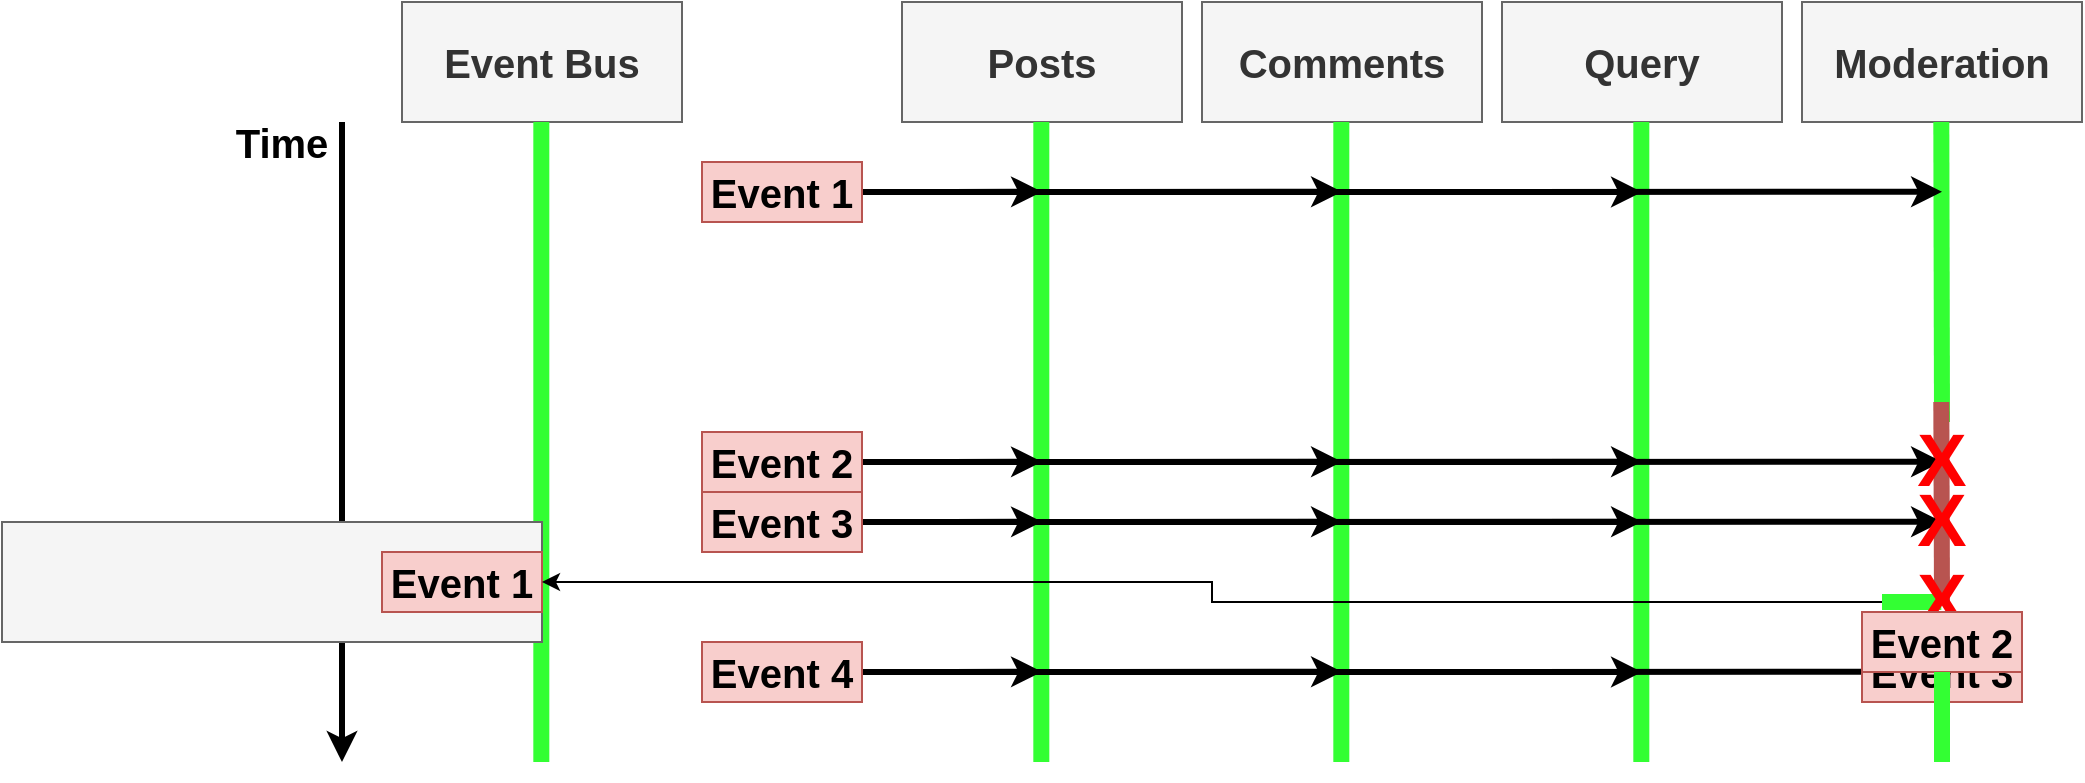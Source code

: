 <mxfile pages="6">
    <diagram id="cAnKhTmytbqr_q5P3lm0" name="01 - missing">
        <mxGraphModel dx="2032" dy="918" grid="0" gridSize="10" guides="1" tooltips="1" connect="1" arrows="1" fold="1" page="1" pageScale="1" pageWidth="1920" pageHeight="1200" math="0" shadow="0">
            <root>
                <mxCell id="0"/>
                <mxCell id="1" parent="0"/>
                <mxCell id="ktwLAu4usVEkdfWAYqj9-1" value="Event Bus" style="rounded=0;whiteSpace=wrap;html=1;fillColor=#f5f5f5;strokeColor=#666666;fontColor=#333333;fontStyle=1;fontSize=20;" parent="1" vertex="1">
                    <mxGeometry x="740" y="160" width="140" height="60" as="geometry"/>
                </mxCell>
                <mxCell id="ktwLAu4usVEkdfWAYqj9-2" value="Posts" style="rounded=0;whiteSpace=wrap;html=1;fillColor=#f5f5f5;strokeColor=#666666;fontColor=#333333;fontStyle=1;fontSize=20;" parent="1" vertex="1">
                    <mxGeometry x="990" y="160" width="140" height="60" as="geometry"/>
                </mxCell>
                <mxCell id="ktwLAu4usVEkdfWAYqj9-3" value="Comments" style="rounded=0;whiteSpace=wrap;html=1;fillColor=#f5f5f5;strokeColor=#666666;fontColor=#333333;fontStyle=1;fontSize=20;" parent="1" vertex="1">
                    <mxGeometry x="1140" y="160" width="140" height="60" as="geometry"/>
                </mxCell>
                <mxCell id="ktwLAu4usVEkdfWAYqj9-4" value="Query" style="rounded=0;whiteSpace=wrap;html=1;fillColor=#f5f5f5;strokeColor=#666666;fontColor=#333333;fontStyle=1;fontSize=20;" parent="1" vertex="1">
                    <mxGeometry x="1290" y="160" width="140" height="60" as="geometry"/>
                </mxCell>
                <mxCell id="ktwLAu4usVEkdfWAYqj9-5" value="Moderation" style="rounded=0;whiteSpace=wrap;html=1;fillColor=#f5f5f5;strokeColor=#666666;fontColor=#333333;fontStyle=1;fontSize=20;" parent="1" vertex="1">
                    <mxGeometry x="1440" y="160" width="140" height="60" as="geometry"/>
                </mxCell>
                <mxCell id="ktwLAu4usVEkdfWAYqj9-6" value="" style="endArrow=none;html=1;fontSize=20;fontColor=#000000;strokeColor=#33FF33;strokeWidth=8;" parent="1" edge="1">
                    <mxGeometry width="50" height="50" relative="1" as="geometry">
                        <mxPoint x="809.66" y="540" as="sourcePoint"/>
                        <mxPoint x="809.66" y="220" as="targetPoint"/>
                    </mxGeometry>
                </mxCell>
                <mxCell id="ktwLAu4usVEkdfWAYqj9-7" value="" style="endArrow=classic;html=1;strokeColor=#000000;strokeWidth=3;fontSize=20;fontColor=#000000;" parent="1" edge="1">
                    <mxGeometry width="50" height="50" relative="1" as="geometry">
                        <mxPoint x="710" y="220" as="sourcePoint"/>
                        <mxPoint x="710" y="540" as="targetPoint"/>
                    </mxGeometry>
                </mxCell>
                <mxCell id="ktwLAu4usVEkdfWAYqj9-8" value="Time" style="text;html=1;strokeColor=none;fillColor=none;align=center;verticalAlign=middle;whiteSpace=wrap;rounded=0;fontSize=20;fontColor=#000000;fontStyle=1" parent="1" vertex="1">
                    <mxGeometry x="660" y="220" width="40" height="20" as="geometry"/>
                </mxCell>
                <mxCell id="ktwLAu4usVEkdfWAYqj9-11" value="" style="endArrow=none;html=1;fontSize=20;fontColor=#000000;strokeColor=#33FF33;strokeWidth=8;" parent="1" edge="1">
                    <mxGeometry width="50" height="50" relative="1" as="geometry">
                        <mxPoint x="1059.66" y="540" as="sourcePoint"/>
                        <mxPoint x="1059.66" y="220" as="targetPoint"/>
                    </mxGeometry>
                </mxCell>
                <mxCell id="ktwLAu4usVEkdfWAYqj9-12" value="" style="endArrow=none;html=1;fontSize=20;fontColor=#000000;strokeColor=#33FF33;strokeWidth=8;" parent="1" edge="1">
                    <mxGeometry width="50" height="50" relative="1" as="geometry">
                        <mxPoint x="1209.66" y="540" as="sourcePoint"/>
                        <mxPoint x="1209.66" y="220" as="targetPoint"/>
                    </mxGeometry>
                </mxCell>
                <mxCell id="ktwLAu4usVEkdfWAYqj9-13" value="" style="endArrow=none;html=1;fontSize=20;fontColor=#000000;strokeColor=#33FF33;strokeWidth=8;" parent="1" edge="1">
                    <mxGeometry width="50" height="50" relative="1" as="geometry">
                        <mxPoint x="1359.66" y="540" as="sourcePoint"/>
                        <mxPoint x="1359.66" y="220" as="targetPoint"/>
                    </mxGeometry>
                </mxCell>
                <mxCell id="ktwLAu4usVEkdfWAYqj9-14" value="" style="endArrow=none;html=1;fontSize=20;fontColor=#000000;strokeColor=#33FF33;strokeWidth=8;" parent="1" edge="1">
                    <mxGeometry width="50" height="50" relative="1" as="geometry">
                        <mxPoint x="1510" y="370" as="sourcePoint"/>
                        <mxPoint x="1509.66" y="220" as="targetPoint"/>
                    </mxGeometry>
                </mxCell>
                <mxCell id="ktwLAu4usVEkdfWAYqj9-15" value="" style="endArrow=none;html=1;fontSize=20;fontColor=#000000;strokeColor=#b85450;strokeWidth=8;fillColor=#f8cecc;" parent="1" edge="1">
                    <mxGeometry width="50" height="50" relative="1" as="geometry">
                        <mxPoint x="1510" y="460" as="sourcePoint"/>
                        <mxPoint x="1509.66" y="360" as="targetPoint"/>
                    </mxGeometry>
                </mxCell>
                <mxCell id="ktwLAu4usVEkdfWAYqj9-16" value="" style="endArrow=none;html=1;fontSize=20;fontColor=#000000;strokeColor=#33FF33;strokeWidth=8;" parent="1" source="z43RiekpNpH9KLy2WXBY-5" edge="1">
                    <mxGeometry width="50" height="50" relative="1" as="geometry">
                        <mxPoint x="1510" y="540" as="sourcePoint"/>
                        <mxPoint x="1509.66" y="460" as="targetPoint"/>
                    </mxGeometry>
                </mxCell>
                <mxCell id="3crhvq_aWj1mLCOTBlrb-1" style="edgeStyle=orthogonalEdgeStyle;rounded=0;orthogonalLoop=1;jettySize=auto;html=1;exitX=1;exitY=0.5;exitDx=0;exitDy=0;strokeColor=#000000;strokeWidth=3;fontSize=20;fontColor=#000000;" parent="1" source="3crhvq_aWj1mLCOTBlrb-5" edge="1">
                    <mxGeometry relative="1" as="geometry">
                        <mxPoint x="1060" y="254.875" as="targetPoint"/>
                    </mxGeometry>
                </mxCell>
                <mxCell id="3crhvq_aWj1mLCOTBlrb-2" style="edgeStyle=orthogonalEdgeStyle;rounded=0;orthogonalLoop=1;jettySize=auto;html=1;exitX=1;exitY=0.5;exitDx=0;exitDy=0;strokeColor=#000000;strokeWidth=3;fontSize=20;fontColor=#000000;" parent="1" source="3crhvq_aWj1mLCOTBlrb-5" edge="1">
                    <mxGeometry relative="1" as="geometry">
                        <mxPoint x="1210" y="254.875" as="targetPoint"/>
                    </mxGeometry>
                </mxCell>
                <mxCell id="3crhvq_aWj1mLCOTBlrb-3" style="edgeStyle=orthogonalEdgeStyle;rounded=0;orthogonalLoop=1;jettySize=auto;html=1;exitX=1;exitY=0.5;exitDx=0;exitDy=0;strokeColor=#000000;strokeWidth=3;fontSize=20;fontColor=#000000;" parent="1" source="3crhvq_aWj1mLCOTBlrb-5" edge="1">
                    <mxGeometry relative="1" as="geometry">
                        <mxPoint x="1360" y="255" as="targetPoint"/>
                    </mxGeometry>
                </mxCell>
                <mxCell id="3crhvq_aWj1mLCOTBlrb-4" style="edgeStyle=orthogonalEdgeStyle;rounded=0;orthogonalLoop=1;jettySize=auto;html=1;exitX=1;exitY=0.5;exitDx=0;exitDy=0;strokeColor=#000000;strokeWidth=3;fontSize=20;fontColor=#000000;" parent="1" source="3crhvq_aWj1mLCOTBlrb-5" edge="1">
                    <mxGeometry relative="1" as="geometry">
                        <mxPoint x="1510" y="254.875" as="targetPoint"/>
                    </mxGeometry>
                </mxCell>
                <mxCell id="3crhvq_aWj1mLCOTBlrb-5" value="Event 1" style="rounded=0;whiteSpace=wrap;html=1;fontSize=20;fillColor=#f8cecc;strokeColor=#b85450;fontStyle=1" parent="1" vertex="1">
                    <mxGeometry x="890" y="240" width="80" height="30" as="geometry"/>
                </mxCell>
                <mxCell id="3crhvq_aWj1mLCOTBlrb-6" style="edgeStyle=orthogonalEdgeStyle;rounded=0;orthogonalLoop=1;jettySize=auto;html=1;exitX=1;exitY=0.5;exitDx=0;exitDy=0;strokeColor=#000000;strokeWidth=3;fontSize=37;fontColor=#FF0000;" parent="1" source="3crhvq_aWj1mLCOTBlrb-10" edge="1">
                    <mxGeometry relative="1" as="geometry">
                        <mxPoint x="1060" y="419.875" as="targetPoint"/>
                    </mxGeometry>
                </mxCell>
                <mxCell id="3crhvq_aWj1mLCOTBlrb-7" style="edgeStyle=orthogonalEdgeStyle;rounded=0;orthogonalLoop=1;jettySize=auto;html=1;exitX=1;exitY=0.5;exitDx=0;exitDy=0;strokeColor=#000000;strokeWidth=3;fontSize=37;fontColor=#FF0000;" parent="1" source="3crhvq_aWj1mLCOTBlrb-10" edge="1">
                    <mxGeometry relative="1" as="geometry">
                        <mxPoint x="1210" y="419.875" as="targetPoint"/>
                    </mxGeometry>
                </mxCell>
                <mxCell id="3crhvq_aWj1mLCOTBlrb-8" style="edgeStyle=orthogonalEdgeStyle;rounded=0;orthogonalLoop=1;jettySize=auto;html=1;exitX=1;exitY=0.5;exitDx=0;exitDy=0;strokeColor=#000000;strokeWidth=3;fontSize=37;fontColor=#FF0000;" parent="1" source="3crhvq_aWj1mLCOTBlrb-10" edge="1">
                    <mxGeometry relative="1" as="geometry">
                        <mxPoint x="1360" y="419.875" as="targetPoint"/>
                    </mxGeometry>
                </mxCell>
                <mxCell id="3crhvq_aWj1mLCOTBlrb-9" style="edgeStyle=orthogonalEdgeStyle;rounded=0;orthogonalLoop=1;jettySize=auto;html=1;exitX=1;exitY=0.5;exitDx=0;exitDy=0;strokeColor=#000000;strokeWidth=3;fontSize=37;fontColor=#FF0000;" parent="1" source="3crhvq_aWj1mLCOTBlrb-10" edge="1">
                    <mxGeometry relative="1" as="geometry">
                        <mxPoint x="1510" y="419.875" as="targetPoint"/>
                    </mxGeometry>
                </mxCell>
                <mxCell id="3crhvq_aWj1mLCOTBlrb-10" value="Event 3" style="rounded=0;whiteSpace=wrap;html=1;fontSize=20;fillColor=#f8cecc;strokeColor=#b85450;fontStyle=1" parent="1" vertex="1">
                    <mxGeometry x="890" y="405" width="80" height="30" as="geometry"/>
                </mxCell>
                <mxCell id="3crhvq_aWj1mLCOTBlrb-11" style="edgeStyle=orthogonalEdgeStyle;rounded=0;orthogonalLoop=1;jettySize=auto;html=1;exitX=1;exitY=0.5;exitDx=0;exitDy=0;strokeColor=#000000;strokeWidth=3;fontSize=37;fontColor=#FF0000;" parent="1" source="3crhvq_aWj1mLCOTBlrb-15" edge="1">
                    <mxGeometry relative="1" as="geometry">
                        <mxPoint x="1060" y="389.875" as="targetPoint"/>
                    </mxGeometry>
                </mxCell>
                <mxCell id="3crhvq_aWj1mLCOTBlrb-12" style="edgeStyle=orthogonalEdgeStyle;rounded=0;orthogonalLoop=1;jettySize=auto;html=1;exitX=1;exitY=0.5;exitDx=0;exitDy=0;strokeColor=#000000;strokeWidth=3;fontSize=37;fontColor=#FF0000;" parent="1" source="3crhvq_aWj1mLCOTBlrb-15" edge="1">
                    <mxGeometry relative="1" as="geometry">
                        <mxPoint x="1210" y="389.875" as="targetPoint"/>
                    </mxGeometry>
                </mxCell>
                <mxCell id="3crhvq_aWj1mLCOTBlrb-13" style="edgeStyle=orthogonalEdgeStyle;rounded=0;orthogonalLoop=1;jettySize=auto;html=1;exitX=1;exitY=0.5;exitDx=0;exitDy=0;strokeColor=#000000;strokeWidth=3;fontSize=37;fontColor=#FF0000;" parent="1" source="3crhvq_aWj1mLCOTBlrb-15" edge="1">
                    <mxGeometry relative="1" as="geometry">
                        <mxPoint x="1360" y="389.875" as="targetPoint"/>
                    </mxGeometry>
                </mxCell>
                <mxCell id="3crhvq_aWj1mLCOTBlrb-14" style="edgeStyle=orthogonalEdgeStyle;rounded=0;orthogonalLoop=1;jettySize=auto;html=1;exitX=1;exitY=0.5;exitDx=0;exitDy=0;strokeColor=#000000;strokeWidth=3;fontSize=37;fontColor=#FF0000;" parent="1" source="3crhvq_aWj1mLCOTBlrb-15" edge="1">
                    <mxGeometry relative="1" as="geometry">
                        <mxPoint x="1510" y="389.875" as="targetPoint"/>
                    </mxGeometry>
                </mxCell>
                <mxCell id="3crhvq_aWj1mLCOTBlrb-15" value="Event 2" style="rounded=0;whiteSpace=wrap;html=1;fontSize=20;fillColor=#f8cecc;strokeColor=#b85450;fontStyle=1" parent="1" vertex="1">
                    <mxGeometry x="890" y="375" width="80" height="30" as="geometry"/>
                </mxCell>
                <mxCell id="3crhvq_aWj1mLCOTBlrb-17" value="X" style="text;html=1;strokeColor=none;fillColor=none;align=center;verticalAlign=middle;whiteSpace=wrap;rounded=0;fontSize=37;fontColor=#FF0000;fontStyle=1" parent="1" vertex="1">
                    <mxGeometry x="1480" y="400" width="60" height="40" as="geometry"/>
                </mxCell>
                <mxCell id="3crhvq_aWj1mLCOTBlrb-18" value="X" style="text;html=1;strokeColor=none;fillColor=none;align=center;verticalAlign=middle;whiteSpace=wrap;rounded=0;fontSize=37;fontColor=#FF0000;fontStyle=1" parent="1" vertex="1">
                    <mxGeometry x="1480" y="370" width="60" height="40" as="geometry"/>
                </mxCell>
                <mxCell id="3crhvq_aWj1mLCOTBlrb-19" style="edgeStyle=orthogonalEdgeStyle;rounded=0;orthogonalLoop=1;jettySize=auto;html=1;exitX=1;exitY=0.5;exitDx=0;exitDy=0;strokeColor=#000000;strokeWidth=3;fontSize=20;fontColor=#000000;" parent="1" source="3crhvq_aWj1mLCOTBlrb-23" edge="1">
                    <mxGeometry relative="1" as="geometry">
                        <mxPoint x="1060" y="494.875" as="targetPoint"/>
                    </mxGeometry>
                </mxCell>
                <mxCell id="3crhvq_aWj1mLCOTBlrb-20" style="edgeStyle=orthogonalEdgeStyle;rounded=0;orthogonalLoop=1;jettySize=auto;html=1;exitX=1;exitY=0.5;exitDx=0;exitDy=0;strokeColor=#000000;strokeWidth=3;fontSize=20;fontColor=#000000;" parent="1" source="3crhvq_aWj1mLCOTBlrb-23" edge="1">
                    <mxGeometry relative="1" as="geometry">
                        <mxPoint x="1210" y="494.875" as="targetPoint"/>
                    </mxGeometry>
                </mxCell>
                <mxCell id="3crhvq_aWj1mLCOTBlrb-21" style="edgeStyle=orthogonalEdgeStyle;rounded=0;orthogonalLoop=1;jettySize=auto;html=1;exitX=1;exitY=0.5;exitDx=0;exitDy=0;strokeColor=#000000;strokeWidth=3;fontSize=20;fontColor=#000000;" parent="1" source="3crhvq_aWj1mLCOTBlrb-23" edge="1">
                    <mxGeometry relative="1" as="geometry">
                        <mxPoint x="1360" y="495" as="targetPoint"/>
                    </mxGeometry>
                </mxCell>
                <mxCell id="3crhvq_aWj1mLCOTBlrb-22" style="edgeStyle=orthogonalEdgeStyle;rounded=0;orthogonalLoop=1;jettySize=auto;html=1;exitX=1;exitY=0.5;exitDx=0;exitDy=0;strokeColor=#000000;strokeWidth=3;fontSize=20;fontColor=#000000;" parent="1" source="3crhvq_aWj1mLCOTBlrb-23" edge="1">
                    <mxGeometry relative="1" as="geometry">
                        <mxPoint x="1510" y="494.875" as="targetPoint"/>
                    </mxGeometry>
                </mxCell>
                <mxCell id="3crhvq_aWj1mLCOTBlrb-23" value="Event 4" style="rounded=0;whiteSpace=wrap;html=1;fontSize=20;fillColor=#f8cecc;strokeColor=#b85450;fontStyle=1" parent="1" vertex="1">
                    <mxGeometry x="890" y="480" width="80" height="30" as="geometry"/>
                </mxCell>
                <mxCell id="z43RiekpNpH9KLy2WXBY-1" value="" style="rounded=0;whiteSpace=wrap;html=1;fillColor=#f5f5f5;strokeColor=#666666;fontColor=#333333;fontStyle=1;fontSize=20;" parent="1" vertex="1">
                    <mxGeometry x="540" y="420" width="270" height="60" as="geometry"/>
                </mxCell>
                <mxCell id="z43RiekpNpH9KLy2WXBY-2" value="Event 1" style="rounded=0;whiteSpace=wrap;html=1;fontSize=20;fillColor=#f8cecc;strokeColor=#b85450;fontStyle=1" parent="1" vertex="1">
                    <mxGeometry x="730" y="435" width="80" height="30" as="geometry"/>
                </mxCell>
                <mxCell id="z43RiekpNpH9KLy2WXBY-4" value="Event 3" style="rounded=0;whiteSpace=wrap;html=1;fontSize=20;fillColor=#f8cecc;strokeColor=#b85450;fontStyle=1" parent="1" vertex="1">
                    <mxGeometry x="1470" y="480" width="80" height="30" as="geometry"/>
                </mxCell>
                <mxCell id="z43RiekpNpH9KLy2WXBY-7" style="edgeStyle=orthogonalEdgeStyle;rounded=0;orthogonalLoop=1;jettySize=auto;html=1;exitX=0;exitY=0.5;exitDx=0;exitDy=0;entryX=1;entryY=0.5;entryDx=0;entryDy=0;strokeColor=#000000;strokeWidth=1;fontSize=14;fontColor=#000000;" parent="1" source="z43RiekpNpH9KLy2WXBY-5" target="z43RiekpNpH9KLy2WXBY-2" edge="1">
                    <mxGeometry relative="1" as="geometry"/>
                </mxCell>
                <mxCell id="z43RiekpNpH9KLy2WXBY-5" value="X" style="text;html=1;strokeColor=none;fillColor=none;align=center;verticalAlign=middle;whiteSpace=wrap;rounded=0;fontSize=37;fontColor=#FF0000;fontStyle=1" parent="1" vertex="1">
                    <mxGeometry x="1480" y="440" width="60" height="40" as="geometry"/>
                </mxCell>
                <mxCell id="z43RiekpNpH9KLy2WXBY-6" value="" style="endArrow=none;html=1;fontSize=20;fontColor=#000000;strokeColor=#33FF33;strokeWidth=8;" parent="1" source="z43RiekpNpH9KLy2WXBY-3" target="z43RiekpNpH9KLy2WXBY-5" edge="1">
                    <mxGeometry width="50" height="50" relative="1" as="geometry">
                        <mxPoint x="1510" y="540" as="sourcePoint"/>
                        <mxPoint x="1509.66" y="460" as="targetPoint"/>
                    </mxGeometry>
                </mxCell>
                <mxCell id="z43RiekpNpH9KLy2WXBY-3" value="Event 2" style="rounded=0;whiteSpace=wrap;html=1;fontSize=20;fillColor=#f8cecc;strokeColor=#b85450;fontStyle=1" parent="1" vertex="1">
                    <mxGeometry x="1470" y="465" width="80" height="30" as="geometry"/>
                </mxCell>
                <mxCell id="z43RiekpNpH9KLy2WXBY-8" value="" style="endArrow=none;html=1;fontSize=20;fontColor=#000000;strokeColor=#33FF33;strokeWidth=8;" parent="1" target="z43RiekpNpH9KLy2WXBY-3" edge="1">
                    <mxGeometry width="50" height="50" relative="1" as="geometry">
                        <mxPoint x="1510" y="540" as="sourcePoint"/>
                        <mxPoint x="1510" y="480" as="targetPoint"/>
                    </mxGeometry>
                </mxCell>
            </root>
        </mxGraphModel>
    </diagram>
    <diagram name="02 - missing" id="aQ0QPRScFyWQTChcEFCl">
        <mxGraphModel dx="939" dy="462" grid="1" gridSize="10" guides="1" tooltips="1" connect="1" arrows="1" fold="1" page="1" pageScale="1" pageWidth="1920" pageHeight="1200" math="0" shadow="0">
            <root>
                <mxCell id="pjIYpy0SfMD97ggUFH2G-0"/>
                <mxCell id="pjIYpy0SfMD97ggUFH2G-1" parent="pjIYpy0SfMD97ggUFH2G-0"/>
                <mxCell id="pjIYpy0SfMD97ggUFH2G-2" value="Event Bus" style="rounded=0;whiteSpace=wrap;html=1;fillColor=#f5f5f5;strokeColor=#666666;fontColor=#333333;fontStyle=1;fontSize=20;" vertex="1" parent="pjIYpy0SfMD97ggUFH2G-1">
                    <mxGeometry x="740" y="160" width="140" height="60" as="geometry"/>
                </mxCell>
                <mxCell id="pjIYpy0SfMD97ggUFH2G-3" value="Posts" style="rounded=0;whiteSpace=wrap;html=1;fillColor=#f5f5f5;strokeColor=#666666;fontColor=#333333;fontStyle=1;fontSize=20;" vertex="1" parent="pjIYpy0SfMD97ggUFH2G-1">
                    <mxGeometry x="990" y="160" width="140" height="60" as="geometry"/>
                </mxCell>
                <mxCell id="pjIYpy0SfMD97ggUFH2G-4" value="Comments" style="rounded=0;whiteSpace=wrap;html=1;fillColor=#f5f5f5;strokeColor=#666666;fontColor=#333333;fontStyle=1;fontSize=20;" vertex="1" parent="pjIYpy0SfMD97ggUFH2G-1">
                    <mxGeometry x="1140" y="160" width="140" height="60" as="geometry"/>
                </mxCell>
                <mxCell id="pjIYpy0SfMD97ggUFH2G-5" value="Moderation" style="rounded=0;whiteSpace=wrap;html=1;fillColor=#f5f5f5;strokeColor=#666666;fontColor=#333333;fontStyle=1;fontSize=20;" vertex="1" parent="pjIYpy0SfMD97ggUFH2G-1">
                    <mxGeometry x="1290" y="160" width="140" height="60" as="geometry"/>
                </mxCell>
                <mxCell id="pjIYpy0SfMD97ggUFH2G-6" value="Query" style="rounded=0;whiteSpace=wrap;html=1;fillColor=#f5f5f5;strokeColor=#666666;fontColor=#333333;fontStyle=1;fontSize=20;" vertex="1" parent="pjIYpy0SfMD97ggUFH2G-1">
                    <mxGeometry x="1440" y="160" width="140" height="60" as="geometry"/>
                </mxCell>
                <mxCell id="pjIYpy0SfMD97ggUFH2G-7" value="" style="endArrow=none;html=1;fontSize=20;fontColor=#000000;strokeColor=#33FF33;strokeWidth=8;" edge="1" parent="pjIYpy0SfMD97ggUFH2G-1">
                    <mxGeometry width="50" height="50" relative="1" as="geometry">
                        <mxPoint x="809.66" y="540" as="sourcePoint"/>
                        <mxPoint x="809.66" y="220" as="targetPoint"/>
                    </mxGeometry>
                </mxCell>
                <mxCell id="pjIYpy0SfMD97ggUFH2G-8" value="" style="endArrow=classic;html=1;strokeColor=#000000;strokeWidth=3;fontSize=20;fontColor=#000000;" edge="1" parent="pjIYpy0SfMD97ggUFH2G-1">
                    <mxGeometry width="50" height="50" relative="1" as="geometry">
                        <mxPoint x="710" y="220" as="sourcePoint"/>
                        <mxPoint x="710" y="540" as="targetPoint"/>
                    </mxGeometry>
                </mxCell>
                <mxCell id="pjIYpy0SfMD97ggUFH2G-9" value="Time" style="text;html=1;strokeColor=none;fillColor=none;align=center;verticalAlign=middle;whiteSpace=wrap;rounded=0;fontSize=20;fontColor=#000000;fontStyle=1" vertex="1" parent="pjIYpy0SfMD97ggUFH2G-1">
                    <mxGeometry x="660" y="220" width="40" height="20" as="geometry"/>
                </mxCell>
                <mxCell id="pjIYpy0SfMD97ggUFH2G-10" value="" style="endArrow=none;html=1;fontSize=20;fontColor=#000000;strokeColor=#33FF33;strokeWidth=8;" edge="1" parent="pjIYpy0SfMD97ggUFH2G-1">
                    <mxGeometry width="50" height="50" relative="1" as="geometry">
                        <mxPoint x="1059.66" y="540" as="sourcePoint"/>
                        <mxPoint x="1059.66" y="220" as="targetPoint"/>
                    </mxGeometry>
                </mxCell>
                <mxCell id="pjIYpy0SfMD97ggUFH2G-11" value="" style="endArrow=none;html=1;fontSize=20;fontColor=#000000;strokeColor=#33FF33;strokeWidth=8;" edge="1" parent="pjIYpy0SfMD97ggUFH2G-1">
                    <mxGeometry width="50" height="50" relative="1" as="geometry">
                        <mxPoint x="1209.66" y="540" as="sourcePoint"/>
                        <mxPoint x="1209.66" y="220" as="targetPoint"/>
                    </mxGeometry>
                </mxCell>
                <mxCell id="pjIYpy0SfMD97ggUFH2G-12" value="" style="endArrow=none;html=1;fontSize=20;fontColor=#000000;strokeColor=#33FF33;strokeWidth=8;" edge="1" parent="pjIYpy0SfMD97ggUFH2G-1">
                    <mxGeometry width="50" height="50" relative="1" as="geometry">
                        <mxPoint x="1509.69" y="540" as="sourcePoint"/>
                        <mxPoint x="1510.03" y="400" as="targetPoint"/>
                    </mxGeometry>
                </mxCell>
                <mxCell id="pjIYpy0SfMD97ggUFH2G-13" value="" style="endArrow=none;html=1;fontSize=20;fontColor=#000000;strokeColor=#33FF33;strokeWidth=8;" edge="1" parent="pjIYpy0SfMD97ggUFH2G-1">
                    <mxGeometry width="50" height="50" relative="1" as="geometry">
                        <mxPoint x="1360" y="540" as="sourcePoint"/>
                        <mxPoint x="1359.69" y="220" as="targetPoint"/>
                    </mxGeometry>
                </mxCell>
                <mxCell id="pjIYpy0SfMD97ggUFH2G-20" style="edgeStyle=orthogonalEdgeStyle;rounded=0;orthogonalLoop=1;jettySize=auto;html=1;exitX=1;exitY=0.5;exitDx=0;exitDy=0;strokeColor=#000000;strokeWidth=3;fontSize=20;fontColor=#000000;" edge="1" parent="pjIYpy0SfMD97ggUFH2G-1" source="pjIYpy0SfMD97ggUFH2G-17">
                    <mxGeometry relative="1" as="geometry">
                        <mxPoint x="1060" y="254.875" as="targetPoint"/>
                    </mxGeometry>
                </mxCell>
                <mxCell id="pjIYpy0SfMD97ggUFH2G-21" style="edgeStyle=orthogonalEdgeStyle;rounded=0;orthogonalLoop=1;jettySize=auto;html=1;exitX=1;exitY=0.5;exitDx=0;exitDy=0;strokeColor=#000000;strokeWidth=3;fontSize=20;fontColor=#000000;" edge="1" parent="pjIYpy0SfMD97ggUFH2G-1" source="pjIYpy0SfMD97ggUFH2G-17">
                    <mxGeometry relative="1" as="geometry">
                        <mxPoint x="1210" y="254.875" as="targetPoint"/>
                    </mxGeometry>
                </mxCell>
                <mxCell id="pjIYpy0SfMD97ggUFH2G-22" style="edgeStyle=orthogonalEdgeStyle;rounded=0;orthogonalLoop=1;jettySize=auto;html=1;exitX=1;exitY=0.5;exitDx=0;exitDy=0;strokeColor=#000000;strokeWidth=3;fontSize=20;fontColor=#000000;" edge="1" parent="pjIYpy0SfMD97ggUFH2G-1" source="pjIYpy0SfMD97ggUFH2G-17">
                    <mxGeometry relative="1" as="geometry">
                        <mxPoint x="1360" y="255" as="targetPoint"/>
                    </mxGeometry>
                </mxCell>
                <mxCell id="pjIYpy0SfMD97ggUFH2G-23" style="edgeStyle=orthogonalEdgeStyle;rounded=0;orthogonalLoop=1;jettySize=auto;html=1;exitX=1;exitY=0.5;exitDx=0;exitDy=0;strokeColor=#000000;strokeWidth=3;fontSize=20;fontColor=#000000;" edge="1" parent="pjIYpy0SfMD97ggUFH2G-1" source="pjIYpy0SfMD97ggUFH2G-17">
                    <mxGeometry relative="1" as="geometry">
                        <mxPoint x="1510" y="254.875" as="targetPoint"/>
                    </mxGeometry>
                </mxCell>
                <mxCell id="pjIYpy0SfMD97ggUFH2G-17" value="Event 1" style="rounded=0;whiteSpace=wrap;html=1;fontSize=20;fillColor=#f8cecc;strokeColor=#b85450;fontStyle=1" vertex="1" parent="pjIYpy0SfMD97ggUFH2G-1">
                    <mxGeometry x="890" y="240" width="80" height="30" as="geometry"/>
                </mxCell>
                <mxCell id="pjIYpy0SfMD97ggUFH2G-30" style="edgeStyle=orthogonalEdgeStyle;rounded=0;orthogonalLoop=1;jettySize=auto;html=1;exitX=1;exitY=0.5;exitDx=0;exitDy=0;strokeColor=#000000;strokeWidth=3;fontSize=37;fontColor=#FF0000;" edge="1" parent="pjIYpy0SfMD97ggUFH2G-1" source="pjIYpy0SfMD97ggUFH2G-18">
                    <mxGeometry relative="1" as="geometry">
                        <mxPoint x="1060" y="284.875" as="targetPoint"/>
                    </mxGeometry>
                </mxCell>
                <mxCell id="pjIYpy0SfMD97ggUFH2G-31" style="edgeStyle=orthogonalEdgeStyle;rounded=0;orthogonalLoop=1;jettySize=auto;html=1;exitX=1;exitY=0.5;exitDx=0;exitDy=0;strokeColor=#000000;strokeWidth=3;fontSize=37;fontColor=#FF0000;" edge="1" parent="pjIYpy0SfMD97ggUFH2G-1" source="pjIYpy0SfMD97ggUFH2G-18">
                    <mxGeometry relative="1" as="geometry">
                        <mxPoint x="1210" y="284.875" as="targetPoint"/>
                    </mxGeometry>
                </mxCell>
                <mxCell id="pjIYpy0SfMD97ggUFH2G-32" style="edgeStyle=orthogonalEdgeStyle;rounded=0;orthogonalLoop=1;jettySize=auto;html=1;exitX=1;exitY=0.5;exitDx=0;exitDy=0;strokeColor=#000000;strokeWidth=3;fontSize=37;fontColor=#FF0000;" edge="1" parent="pjIYpy0SfMD97ggUFH2G-1" source="pjIYpy0SfMD97ggUFH2G-18">
                    <mxGeometry relative="1" as="geometry">
                        <mxPoint x="1360" y="284.875" as="targetPoint"/>
                    </mxGeometry>
                </mxCell>
                <mxCell id="pjIYpy0SfMD97ggUFH2G-33" style="edgeStyle=orthogonalEdgeStyle;rounded=0;orthogonalLoop=1;jettySize=auto;html=1;exitX=1;exitY=0.5;exitDx=0;exitDy=0;strokeColor=#000000;strokeWidth=3;fontSize=37;fontColor=#FF0000;" edge="1" parent="pjIYpy0SfMD97ggUFH2G-1" source="pjIYpy0SfMD97ggUFH2G-18">
                    <mxGeometry relative="1" as="geometry">
                        <mxPoint x="1510" y="284.875" as="targetPoint"/>
                    </mxGeometry>
                </mxCell>
                <mxCell id="pjIYpy0SfMD97ggUFH2G-18" value="Event 2" style="rounded=0;whiteSpace=wrap;html=1;fontSize=20;fillColor=#f8cecc;strokeColor=#b85450;fontStyle=1" vertex="1" parent="pjIYpy0SfMD97ggUFH2G-1">
                    <mxGeometry x="890" y="270" width="80" height="30" as="geometry"/>
                </mxCell>
                <mxCell id="pjIYpy0SfMD97ggUFH2G-34" style="edgeStyle=orthogonalEdgeStyle;rounded=0;orthogonalLoop=1;jettySize=auto;html=1;exitX=1;exitY=0.5;exitDx=0;exitDy=0;strokeColor=#000000;strokeWidth=3;fontSize=37;fontColor=#FF0000;" edge="1" parent="pjIYpy0SfMD97ggUFH2G-1" source="pjIYpy0SfMD97ggUFH2G-19">
                    <mxGeometry relative="1" as="geometry">
                        <mxPoint x="1060" y="314.875" as="targetPoint"/>
                    </mxGeometry>
                </mxCell>
                <mxCell id="pjIYpy0SfMD97ggUFH2G-35" style="edgeStyle=orthogonalEdgeStyle;rounded=0;orthogonalLoop=1;jettySize=auto;html=1;exitX=1;exitY=0.5;exitDx=0;exitDy=0;strokeColor=#000000;strokeWidth=3;fontSize=37;fontColor=#FF0000;" edge="1" parent="pjIYpy0SfMD97ggUFH2G-1" source="pjIYpy0SfMD97ggUFH2G-19">
                    <mxGeometry relative="1" as="geometry">
                        <mxPoint x="1210" y="314.875" as="targetPoint"/>
                    </mxGeometry>
                </mxCell>
                <mxCell id="pjIYpy0SfMD97ggUFH2G-36" style="edgeStyle=orthogonalEdgeStyle;rounded=0;orthogonalLoop=1;jettySize=auto;html=1;exitX=1;exitY=0.5;exitDx=0;exitDy=0;strokeColor=#000000;strokeWidth=3;fontSize=37;fontColor=#FF0000;" edge="1" parent="pjIYpy0SfMD97ggUFH2G-1" source="pjIYpy0SfMD97ggUFH2G-19">
                    <mxGeometry relative="1" as="geometry">
                        <mxPoint x="1360" y="314.875" as="targetPoint"/>
                    </mxGeometry>
                </mxCell>
                <mxCell id="pjIYpy0SfMD97ggUFH2G-41" style="edgeStyle=orthogonalEdgeStyle;rounded=0;orthogonalLoop=1;jettySize=auto;html=1;exitX=1;exitY=0.5;exitDx=0;exitDy=0;strokeColor=#000000;strokeWidth=3;fontSize=37;fontColor=#FF0000;" edge="1" parent="pjIYpy0SfMD97ggUFH2G-1" source="pjIYpy0SfMD97ggUFH2G-19">
                    <mxGeometry relative="1" as="geometry">
                        <mxPoint x="1510" y="314.875" as="targetPoint"/>
                    </mxGeometry>
                </mxCell>
                <mxCell id="pjIYpy0SfMD97ggUFH2G-19" value="Event 3" style="rounded=0;whiteSpace=wrap;html=1;fontSize=20;fillColor=#f8cecc;strokeColor=#b85450;fontStyle=1" vertex="1" parent="pjIYpy0SfMD97ggUFH2G-1">
                    <mxGeometry x="890" y="300" width="80" height="30" as="geometry"/>
                </mxCell>
                <mxCell id="pjIYpy0SfMD97ggUFH2G-24" value="X" style="text;html=1;strokeColor=none;fillColor=none;align=center;verticalAlign=middle;whiteSpace=wrap;rounded=0;fontSize=37;fontColor=#FF0000;fontStyle=1" vertex="1" parent="pjIYpy0SfMD97ggUFH2G-1">
                    <mxGeometry x="1480" y="235" width="60" height="40" as="geometry"/>
                </mxCell>
                <mxCell id="pjIYpy0SfMD97ggUFH2G-38" value="X" style="text;html=1;strokeColor=none;fillColor=none;align=center;verticalAlign=middle;whiteSpace=wrap;rounded=0;fontSize=37;fontColor=#FF0000;fontStyle=1" vertex="1" parent="pjIYpy0SfMD97ggUFH2G-1">
                    <mxGeometry x="1480" y="265" width="60" height="40" as="geometry"/>
                </mxCell>
                <mxCell id="pjIYpy0SfMD97ggUFH2G-39" value="X" style="text;html=1;strokeColor=none;fillColor=none;align=center;verticalAlign=middle;whiteSpace=wrap;rounded=0;fontSize=37;fontColor=#FF0000;fontStyle=1" vertex="1" parent="pjIYpy0SfMD97ggUFH2G-1">
                    <mxGeometry x="1480" y="295" width="60" height="40" as="geometry"/>
                </mxCell>
            </root>
        </mxGraphModel>
    </diagram>
    <diagram id="Q4koclzFEmJkGvaBOeiG" name="04 - solution">
        <mxGraphModel dx="939" dy="462" grid="1" gridSize="10" guides="1" tooltips="1" connect="1" arrows="1" fold="1" page="1" pageScale="1" pageWidth="1920" pageHeight="1200" math="0" shadow="0">
            <root>
                <mxCell id="ZuYxWEMBV0P_b2VQKLs--0"/>
                <mxCell id="ZuYxWEMBV0P_b2VQKLs--1" parent="ZuYxWEMBV0P_b2VQKLs--0"/>
                <mxCell id="TEBoPsHhVE6ZmYjLKX_0-0" value="Posts" style="rounded=0;whiteSpace=wrap;html=1;fillColor=#f5f5f5;strokeColor=#666666;fontColor=#333333;fontStyle=1;fontSize=20;" vertex="1" parent="ZuYxWEMBV0P_b2VQKLs--1">
                    <mxGeometry x="960" y="160" width="140" height="60" as="geometry"/>
                </mxCell>
                <mxCell id="TEBoPsHhVE6ZmYjLKX_0-1" value="" style="endArrow=none;html=1;fontSize=20;fontColor=#000000;strokeColor=#33FF33;strokeWidth=8;" edge="1" parent="ZuYxWEMBV0P_b2VQKLs--1">
                    <mxGeometry width="50" height="50" relative="1" as="geometry">
                        <mxPoint x="1029.66" y="540" as="sourcePoint"/>
                        <mxPoint x="1029.66" y="220" as="targetPoint"/>
                    </mxGeometry>
                </mxCell>
                <mxCell id="ffvW9kc0p4U_msJvTLoZ-0" value="Query" style="rounded=0;whiteSpace=wrap;html=1;fillColor=#f5f5f5;strokeColor=#666666;fontColor=#333333;fontStyle=1;fontSize=20;" vertex="1" parent="ZuYxWEMBV0P_b2VQKLs--1">
                    <mxGeometry x="1150" y="160" width="140" height="60" as="geometry"/>
                </mxCell>
                <mxCell id="ffvW9kc0p4U_msJvTLoZ-1" value="" style="endArrow=none;html=1;fontSize=20;fontColor=#000000;strokeColor=#33FF33;strokeWidth=8;" edge="1" parent="ZuYxWEMBV0P_b2VQKLs--1">
                    <mxGeometry width="50" height="50" relative="1" as="geometry">
                        <mxPoint x="1219.66" y="540" as="sourcePoint"/>
                        <mxPoint x="1220" y="340" as="targetPoint"/>
                    </mxGeometry>
                </mxCell>
                <mxCell id="ffvW9kc0p4U_msJvTLoZ-8" value="Comments" style="rounded=0;whiteSpace=wrap;html=1;fillColor=#f5f5f5;strokeColor=#666666;fontColor=#333333;fontStyle=1;fontSize=20;" vertex="1" parent="ZuYxWEMBV0P_b2VQKLs--1">
                    <mxGeometry x="1340" y="160" width="140" height="60" as="geometry"/>
                </mxCell>
                <mxCell id="ffvW9kc0p4U_msJvTLoZ-9" value="" style="endArrow=none;html=1;fontSize=20;fontColor=#000000;strokeColor=#33FF33;strokeWidth=8;" edge="1" parent="ZuYxWEMBV0P_b2VQKLs--1">
                    <mxGeometry width="50" height="50" relative="1" as="geometry">
                        <mxPoint x="1409.66" y="540" as="sourcePoint"/>
                        <mxPoint x="1409.66" y="220" as="targetPoint"/>
                    </mxGeometry>
                </mxCell>
                <mxCell id="ffvW9kc0p4U_msJvTLoZ-11" style="edgeStyle=orthogonalEdgeStyle;rounded=0;orthogonalLoop=1;jettySize=auto;html=1;exitX=0;exitY=0.5;exitDx=0;exitDy=0;strokeColor=#000000;strokeWidth=1;fontSize=14;fontColor=#000000;" edge="1" parent="ZuYxWEMBV0P_b2VQKLs--1" source="ffvW9kc0p4U_msJvTLoZ-10">
                    <mxGeometry relative="1" as="geometry">
                        <mxPoint x="1030" y="369.875" as="targetPoint"/>
                    </mxGeometry>
                </mxCell>
                <mxCell id="ffvW9kc0p4U_msJvTLoZ-10" value="Give me all your posts" style="rounded=0;whiteSpace=wrap;html=1;fontSize=14;fontColor=#000000;align=center;" vertex="1" parent="ZuYxWEMBV0P_b2VQKLs--1">
                    <mxGeometry x="1145" y="360" width="150" height="20" as="geometry"/>
                </mxCell>
                <mxCell id="ffvW9kc0p4U_msJvTLoZ-13" style="edgeStyle=orthogonalEdgeStyle;rounded=0;orthogonalLoop=1;jettySize=auto;html=1;exitX=1;exitY=0.5;exitDx=0;exitDy=0;strokeColor=#000000;strokeWidth=1;fontSize=14;fontColor=#000000;" edge="1" parent="ZuYxWEMBV0P_b2VQKLs--1" source="ffvW9kc0p4U_msJvTLoZ-12">
                    <mxGeometry relative="1" as="geometry">
                        <mxPoint x="1410" y="389.875" as="targetPoint"/>
                    </mxGeometry>
                </mxCell>
                <mxCell id="ffvW9kc0p4U_msJvTLoZ-12" value="Give me all comments" style="rounded=0;whiteSpace=wrap;html=1;fontSize=14;fontColor=#000000;align=center;" vertex="1" parent="ZuYxWEMBV0P_b2VQKLs--1">
                    <mxGeometry x="1145" y="380" width="150" height="20" as="geometry"/>
                </mxCell>
                <mxCell id="tH4Sn0B73qoZ3IpCoFSU-0" value="Option #1 - Sync Requests" style="rounded=0;whiteSpace=wrap;html=1;fillColor=#ffe6cc;strokeColor=#d79b00;fontStyle=1;fontSize=20;" vertex="1" parent="ZuYxWEMBV0P_b2VQKLs--1">
                    <mxGeometry x="1050" y="90" width="340" height="50" as="geometry"/>
                </mxCell>
            </root>
        </mxGraphModel>
    </diagram>
    <diagram name="05 - solution" id="7wQi0k5bWavMEeo3ZRQM">
        <mxGraphModel dx="1036" dy="510" grid="1" gridSize="10" guides="1" tooltips="1" connect="1" arrows="1" fold="1" page="1" pageScale="1" pageWidth="1920" pageHeight="1200" math="0" shadow="0">
            <root>
                <mxCell id="ErceKyyUdL2rcEBGWgDD-0"/>
                <mxCell id="ErceKyyUdL2rcEBGWgDD-1" parent="ErceKyyUdL2rcEBGWgDD-0"/>
                <mxCell id="ErceKyyUdL2rcEBGWgDD-2" value="Posts" style="rounded=0;whiteSpace=wrap;html=1;fillColor=#f5f5f5;strokeColor=#666666;fontColor=#333333;fontStyle=1;fontSize=20;" vertex="1" parent="ErceKyyUdL2rcEBGWgDD-1">
                    <mxGeometry x="960" y="160" width="140" height="60" as="geometry"/>
                </mxCell>
                <mxCell id="ErceKyyUdL2rcEBGWgDD-3" value="" style="endArrow=none;html=1;fontSize=20;fontColor=#000000;strokeColor=#33FF33;strokeWidth=8;" edge="1" parent="ErceKyyUdL2rcEBGWgDD-1">
                    <mxGeometry width="50" height="50" relative="1" as="geometry">
                        <mxPoint x="1029.66" y="540" as="sourcePoint"/>
                        <mxPoint x="1029.66" y="220" as="targetPoint"/>
                    </mxGeometry>
                </mxCell>
                <mxCell id="ErceKyyUdL2rcEBGWgDD-4" value="Query" style="rounded=0;whiteSpace=wrap;html=1;fillColor=#f5f5f5;strokeColor=#666666;fontColor=#333333;fontStyle=1;fontSize=20;" vertex="1" parent="ErceKyyUdL2rcEBGWgDD-1">
                    <mxGeometry x="1150" y="160" width="140" height="60" as="geometry"/>
                </mxCell>
                <mxCell id="ErceKyyUdL2rcEBGWgDD-5" value="" style="endArrow=none;html=1;fontSize=20;fontColor=#000000;strokeColor=#33FF33;strokeWidth=8;" edge="1" parent="ErceKyyUdL2rcEBGWgDD-1">
                    <mxGeometry width="50" height="50" relative="1" as="geometry">
                        <mxPoint x="1219.66" y="540" as="sourcePoint"/>
                        <mxPoint x="1220" y="360" as="targetPoint"/>
                    </mxGeometry>
                </mxCell>
                <mxCell id="ErceKyyUdL2rcEBGWgDD-6" value="Comments" style="rounded=0;whiteSpace=wrap;html=1;fillColor=#f5f5f5;strokeColor=#666666;fontColor=#333333;fontStyle=1;fontSize=20;" vertex="1" parent="ErceKyyUdL2rcEBGWgDD-1">
                    <mxGeometry x="1340" y="160" width="140" height="60" as="geometry"/>
                </mxCell>
                <mxCell id="ErceKyyUdL2rcEBGWgDD-7" value="" style="endArrow=none;html=1;fontSize=20;fontColor=#000000;strokeColor=#33FF33;strokeWidth=8;" edge="1" parent="ErceKyyUdL2rcEBGWgDD-1">
                    <mxGeometry width="50" height="50" relative="1" as="geometry">
                        <mxPoint x="1409.66" y="540" as="sourcePoint"/>
                        <mxPoint x="1409.66" y="220" as="targetPoint"/>
                    </mxGeometry>
                </mxCell>
                <mxCell id="ErceKyyUdL2rcEBGWgDD-12" value="Option #2 - Direct DB Access" style="rounded=0;whiteSpace=wrap;html=1;fillColor=#ffe6cc;strokeColor=#d79b00;fontStyle=1;fontSize=20;" vertex="1" parent="ErceKyyUdL2rcEBGWgDD-1">
                    <mxGeometry x="1050" y="90" width="340" height="50" as="geometry"/>
                </mxCell>
                <mxCell id="ErceKyyUdL2rcEBGWgDD-13" value="Posts Datastore" style="rounded=0;whiteSpace=wrap;html=1;fillColor=#f5f5f5;strokeColor=#666666;fontColor=#333333;fontStyle=1;fontSize=20;" vertex="1" parent="ErceKyyUdL2rcEBGWgDD-1">
                    <mxGeometry x="820" y="160" width="140" height="60" as="geometry"/>
                </mxCell>
                <mxCell id="ErceKyyUdL2rcEBGWgDD-14" value="Comments Datastore" style="rounded=0;whiteSpace=wrap;html=1;fillColor=#f5f5f5;strokeColor=#666666;fontColor=#333333;fontStyle=1;fontSize=20;" vertex="1" parent="ErceKyyUdL2rcEBGWgDD-1">
                    <mxGeometry x="1480" y="160" width="140" height="60" as="geometry"/>
                </mxCell>
                <mxCell id="fbDQm5nH-sSarNj5FTgh-4" style="edgeStyle=orthogonalEdgeStyle;rounded=0;orthogonalLoop=1;jettySize=auto;html=1;exitX=0;exitY=0.5;exitDx=0;exitDy=0;strokeColor=#000000;strokeWidth=1;fontSize=14;fontColor=#000000;" edge="1" parent="ErceKyyUdL2rcEBGWgDD-1" source="fbDQm5nH-sSarNj5FTgh-1" target="ErceKyyUdL2rcEBGWgDD-13">
                    <mxGeometry relative="1" as="geometry"/>
                </mxCell>
                <mxCell id="fbDQm5nH-sSarNj5FTgh-1" value="Direct access!" style="rounded=0;whiteSpace=wrap;html=1;fontSize=14;fontColor=#000000;align=center;" vertex="1" parent="ErceKyyUdL2rcEBGWgDD-1">
                    <mxGeometry x="1145" y="360" width="150" height="20" as="geometry"/>
                </mxCell>
                <mxCell id="fbDQm5nH-sSarNj5FTgh-5" style="edgeStyle=orthogonalEdgeStyle;rounded=0;orthogonalLoop=1;jettySize=auto;html=1;exitX=1;exitY=0.5;exitDx=0;exitDy=0;strokeColor=#000000;strokeWidth=1;fontSize=14;fontColor=#000000;" edge="1" parent="ErceKyyUdL2rcEBGWgDD-1" source="fbDQm5nH-sSarNj5FTgh-3" target="ErceKyyUdL2rcEBGWgDD-14">
                    <mxGeometry relative="1" as="geometry"/>
                </mxCell>
                <mxCell id="fbDQm5nH-sSarNj5FTgh-3" value="Direct access!" style="rounded=0;whiteSpace=wrap;html=1;fontSize=14;fontColor=#000000;align=center;" vertex="1" parent="ErceKyyUdL2rcEBGWgDD-1">
                    <mxGeometry x="1145" y="380" width="150" height="20" as="geometry"/>
                </mxCell>
            </root>
        </mxGraphModel>
    </diagram>
    <diagram id="FODnl0VUPFN7whBG06Qv" name="03 - solutions">
        <mxGraphModel dx="1036" dy="510" grid="1" gridSize="10" guides="1" tooltips="1" connect="1" arrows="1" fold="1" page="1" pageScale="1" pageWidth="1920" pageHeight="1200" math="0" shadow="0">
            <root>
                <mxCell id="G-57BgTHh4qW1U5GuHTA-0"/>
                <mxCell id="G-57BgTHh4qW1U5GuHTA-1" parent="G-57BgTHh4qW1U5GuHTA-0"/>
                <mxCell id="avofAkNpvc3uhqlpEIO9-0" value="Event Bus" style="rounded=0;whiteSpace=wrap;html=1;fillColor=#f5f5f5;strokeColor=#666666;fontColor=#333333;fontStyle=1;fontSize=20;" vertex="1" parent="G-57BgTHh4qW1U5GuHTA-1">
                    <mxGeometry x="740" y="160" width="140" height="60" as="geometry"/>
                </mxCell>
                <mxCell id="avofAkNpvc3uhqlpEIO9-1" value="Posts" style="rounded=0;whiteSpace=wrap;html=1;fillColor=#f5f5f5;strokeColor=#666666;fontColor=#333333;fontStyle=1;fontSize=20;" vertex="1" parent="G-57BgTHh4qW1U5GuHTA-1">
                    <mxGeometry x="990" y="160" width="140" height="60" as="geometry"/>
                </mxCell>
                <mxCell id="avofAkNpvc3uhqlpEIO9-2" value="" style="endArrow=none;html=1;fontSize=20;fontColor=#000000;strokeColor=#33FF33;strokeWidth=8;" edge="1" parent="G-57BgTHh4qW1U5GuHTA-1">
                    <mxGeometry width="50" height="50" relative="1" as="geometry">
                        <mxPoint x="809.66" y="540" as="sourcePoint"/>
                        <mxPoint x="809.66" y="220" as="targetPoint"/>
                    </mxGeometry>
                </mxCell>
                <mxCell id="avofAkNpvc3uhqlpEIO9-5" value="" style="endArrow=none;html=1;fontSize=20;fontColor=#000000;strokeColor=#33FF33;strokeWidth=8;" edge="1" parent="G-57BgTHh4qW1U5GuHTA-1">
                    <mxGeometry width="50" height="50" relative="1" as="geometry">
                        <mxPoint x="1059.66" y="540" as="sourcePoint"/>
                        <mxPoint x="1059.66" y="220" as="targetPoint"/>
                    </mxGeometry>
                </mxCell>
                <mxCell id="avofAkNpvc3uhqlpEIO9-12" style="edgeStyle=orthogonalEdgeStyle;rounded=0;orthogonalLoop=1;jettySize=auto;html=1;exitX=0;exitY=0.5;exitDx=0;exitDy=0;strokeColor=#000000;strokeWidth=3;fontSize=37;fontColor=#FF0000;" edge="1" parent="G-57BgTHh4qW1U5GuHTA-1" source="avofAkNpvc3uhqlpEIO9-7">
                    <mxGeometry relative="1" as="geometry">
                        <mxPoint x="810" y="269.828" as="targetPoint"/>
                    </mxGeometry>
                </mxCell>
                <mxCell id="avofAkNpvc3uhqlpEIO9-7" value="Event 1" style="rounded=0;whiteSpace=wrap;html=1;fontSize=20;fillColor=#f8cecc;strokeColor=#b85450;fontStyle=1" vertex="1" parent="G-57BgTHh4qW1U5GuHTA-1">
                    <mxGeometry x="980" y="255" width="80" height="30" as="geometry"/>
                </mxCell>
                <mxCell id="avofAkNpvc3uhqlpEIO9-13" style="edgeStyle=orthogonalEdgeStyle;rounded=0;orthogonalLoop=1;jettySize=auto;html=1;exitX=0;exitY=0.5;exitDx=0;exitDy=0;strokeColor=#000000;strokeWidth=3;fontSize=37;fontColor=#FF0000;" edge="1" parent="G-57BgTHh4qW1U5GuHTA-1" source="avofAkNpvc3uhqlpEIO9-9">
                    <mxGeometry relative="1" as="geometry">
                        <mxPoint x="810" y="355.172" as="targetPoint"/>
                    </mxGeometry>
                </mxCell>
                <mxCell id="avofAkNpvc3uhqlpEIO9-9" value="Event 2" style="rounded=0;whiteSpace=wrap;html=1;fontSize=20;fillColor=#f8cecc;strokeColor=#b85450;fontStyle=1" vertex="1" parent="G-57BgTHh4qW1U5GuHTA-1">
                    <mxGeometry x="980" y="340" width="80" height="30" as="geometry"/>
                </mxCell>
                <mxCell id="avofAkNpvc3uhqlpEIO9-14" style="edgeStyle=orthogonalEdgeStyle;rounded=0;orthogonalLoop=1;jettySize=auto;html=1;exitX=0;exitY=0.5;exitDx=0;exitDy=0;strokeColor=#000000;strokeWidth=3;fontSize=37;fontColor=#FF0000;" edge="1" parent="G-57BgTHh4qW1U5GuHTA-1" source="avofAkNpvc3uhqlpEIO9-11">
                    <mxGeometry relative="1" as="geometry">
                        <mxPoint x="810" y="454.828" as="targetPoint"/>
                    </mxGeometry>
                </mxCell>
                <mxCell id="avofAkNpvc3uhqlpEIO9-11" value="Event 3" style="rounded=0;whiteSpace=wrap;html=1;fontSize=20;fillColor=#f8cecc;strokeColor=#b85450;fontStyle=1" vertex="1" parent="G-57BgTHh4qW1U5GuHTA-1">
                    <mxGeometry x="980" y="440" width="80" height="30" as="geometry"/>
                </mxCell>
                <mxCell id="avofAkNpvc3uhqlpEIO9-15" value="Event Bus Data Store" style="rounded=0;whiteSpace=wrap;html=1;fillColor=#f5f5f5;strokeColor=#666666;fontColor=#333333;fontStyle=1;fontSize=20;" vertex="1" parent="G-57BgTHh4qW1U5GuHTA-1">
                    <mxGeometry x="470" y="160" width="270" height="60" as="geometry"/>
                </mxCell>
                <mxCell id="avofAkNpvc3uhqlpEIO9-17" value="" style="rounded=0;whiteSpace=wrap;html=1;fillColor=#f5f5f5;strokeColor=#666666;fontColor=#333333;fontStyle=1;fontSize=20;" vertex="1" parent="G-57BgTHh4qW1U5GuHTA-1">
                    <mxGeometry x="470" y="240" width="270" height="60" as="geometry"/>
                </mxCell>
                <mxCell id="avofAkNpvc3uhqlpEIO9-18" value="" style="rounded=0;whiteSpace=wrap;html=1;fillColor=#f5f5f5;strokeColor=#666666;fontColor=#333333;fontStyle=1;fontSize=20;" vertex="1" parent="G-57BgTHh4qW1U5GuHTA-1">
                    <mxGeometry x="470" y="325" width="270" height="60" as="geometry"/>
                </mxCell>
                <mxCell id="avofAkNpvc3uhqlpEIO9-19" value="" style="rounded=0;whiteSpace=wrap;html=1;fillColor=#f5f5f5;strokeColor=#666666;fontColor=#333333;fontStyle=1;fontSize=20;" vertex="1" parent="G-57BgTHh4qW1U5GuHTA-1">
                    <mxGeometry x="470" y="460" width="270" height="60" as="geometry"/>
                </mxCell>
                <mxCell id="avofAkNpvc3uhqlpEIO9-21" value="Event 2" style="rounded=0;whiteSpace=wrap;html=1;fontSize=20;fillColor=#f8cecc;strokeColor=#b85450;fontStyle=1" vertex="1" parent="G-57BgTHh4qW1U5GuHTA-1">
                    <mxGeometry x="980" y="340" width="80" height="30" as="geometry"/>
                </mxCell>
                <mxCell id="avofAkNpvc3uhqlpEIO9-22" value="Query" style="rounded=0;whiteSpace=wrap;html=1;fillColor=#f5f5f5;strokeColor=#666666;fontColor=#333333;fontStyle=1;fontSize=20;" vertex="1" parent="G-57BgTHh4qW1U5GuHTA-1">
                    <mxGeometry x="1150" y="160" width="140" height="60" as="geometry"/>
                </mxCell>
                <mxCell id="avofAkNpvc3uhqlpEIO9-23" value="" style="endArrow=none;html=1;fontSize=20;fontColor=#000000;strokeColor=#33FF33;strokeWidth=8;" edge="1" parent="G-57BgTHh4qW1U5GuHTA-1">
                    <mxGeometry width="50" height="50" relative="1" as="geometry">
                        <mxPoint x="1219.66" y="540" as="sourcePoint"/>
                        <mxPoint x="1220" y="470" as="targetPoint"/>
                    </mxGeometry>
                </mxCell>
                <mxCell id="avofAkNpvc3uhqlpEIO9-24" value="Option #3 - Store Events" style="rounded=0;whiteSpace=wrap;html=1;fillColor=#ffe6cc;strokeColor=#d79b00;fontStyle=1;fontSize=20;" vertex="1" parent="G-57BgTHh4qW1U5GuHTA-1">
                    <mxGeometry x="800" y="90" width="340" height="50" as="geometry"/>
                </mxCell>
                <mxCell id="Ah_fPKt8SRL2t_TnckpJ-0" value="Event 1" style="rounded=0;whiteSpace=wrap;html=1;fontSize=20;fillColor=#f8cecc;strokeColor=#b85450;fontStyle=1" vertex="1" parent="G-57BgTHh4qW1U5GuHTA-1">
                    <mxGeometry x="660" y="255" width="80" height="30" as="geometry"/>
                </mxCell>
                <mxCell id="Ah_fPKt8SRL2t_TnckpJ-1" value="Event 1" style="rounded=0;whiteSpace=wrap;html=1;fontSize=20;fillColor=#f8cecc;strokeColor=#b85450;fontStyle=1" vertex="1" parent="G-57BgTHh4qW1U5GuHTA-1">
                    <mxGeometry x="660" y="340" width="80" height="30" as="geometry"/>
                </mxCell>
                <mxCell id="Ah_fPKt8SRL2t_TnckpJ-2" value="Event 2" style="rounded=0;whiteSpace=wrap;html=1;fontSize=20;fillColor=#f8cecc;strokeColor=#b85450;fontStyle=1" vertex="1" parent="G-57BgTHh4qW1U5GuHTA-1">
                    <mxGeometry x="580" y="340" width="80" height="30" as="geometry"/>
                </mxCell>
                <mxCell id="Ah_fPKt8SRL2t_TnckpJ-3" value="Event 1" style="rounded=0;whiteSpace=wrap;html=1;fontSize=20;fillColor=#f8cecc;strokeColor=#b85450;fontStyle=1" vertex="1" parent="G-57BgTHh4qW1U5GuHTA-1">
                    <mxGeometry x="660" y="475" width="80" height="30" as="geometry"/>
                </mxCell>
                <mxCell id="Ah_fPKt8SRL2t_TnckpJ-4" value="Event 2" style="rounded=0;whiteSpace=wrap;html=1;fontSize=20;fillColor=#f8cecc;strokeColor=#b85450;fontStyle=1" vertex="1" parent="G-57BgTHh4qW1U5GuHTA-1">
                    <mxGeometry x="580" y="475" width="80" height="30" as="geometry"/>
                </mxCell>
                <mxCell id="Ah_fPKt8SRL2t_TnckpJ-5" value="Event 3" style="rounded=0;whiteSpace=wrap;html=1;fontSize=20;fillColor=#f8cecc;strokeColor=#b85450;fontStyle=1" vertex="1" parent="G-57BgTHh4qW1U5GuHTA-1">
                    <mxGeometry x="500" y="475" width="80" height="30" as="geometry"/>
                </mxCell>
            </root>
        </mxGraphModel>
    </diagram>
    <diagram id="DucxyoAgDzIJmAYLXE5W" name="07 - wrap">
        <mxGraphModel dx="791" dy="389" grid="1" gridSize="10" guides="1" tooltips="1" connect="1" arrows="1" fold="1" page="1" pageScale="1" pageWidth="1920" pageHeight="1200" math="0" shadow="0">
            <root>
                <mxCell id="2BnjwI8nTa-CsjuS7o9j-0"/>
                <mxCell id="2BnjwI8nTa-CsjuS7o9j-1" parent="2BnjwI8nTa-CsjuS7o9j-0"/>
                <mxCell id="2BnjwI8nTa-CsjuS7o9j-6" style="edgeStyle=orthogonalEdgeStyle;rounded=0;orthogonalLoop=1;jettySize=auto;html=1;exitX=1;exitY=0.5;exitDx=0;exitDy=0;entryX=0;entryY=0.5;entryDx=0;entryDy=0;strokeColor=#000000;strokeWidth=1;fontSize=23;fontColor=#000000;" edge="1" parent="2BnjwI8nTa-CsjuS7o9j-1" source="2BnjwI8nTa-CsjuS7o9j-2" target="2BnjwI8nTa-CsjuS7o9j-4">
                    <mxGeometry relative="1" as="geometry"/>
                </mxCell>
                <mxCell id="2BnjwI8nTa-CsjuS7o9j-2" value="Our home-grown event bus worked, but was not great" style="rounded=0;whiteSpace=wrap;html=1;fontSize=15;align=center;fillColor=#fff2cc;strokeColor=#d6b656;" vertex="1" parent="2BnjwI8nTa-CsjuS7o9j-1">
                    <mxGeometry x="470" y="210" width="370" height="50" as="geometry"/>
                </mxCell>
                <mxCell id="2BnjwI8nTa-CsjuS7o9j-3" value="Big Issue" style="text;html=1;strokeColor=none;fillColor=none;align=center;verticalAlign=middle;whiteSpace=wrap;rounded=0;fontSize=23;fontColor=#000000;fontStyle=1" vertex="1" parent="2BnjwI8nTa-CsjuS7o9j-1">
                    <mxGeometry x="545" y="180" width="220" height="20" as="geometry"/>
                </mxCell>
                <mxCell id="2BnjwI8nTa-CsjuS7o9j-4" value="Use the NATS-Streaming event bus" style="rounded=0;whiteSpace=wrap;html=1;fontSize=15;align=center;fillColor=#dae8fc;strokeColor=#6c8ebf;" vertex="1" parent="2BnjwI8nTa-CsjuS7o9j-1">
                    <mxGeometry x="880" y="210" width="380" height="50" as="geometry"/>
                </mxCell>
                <mxCell id="2BnjwI8nTa-CsjuS7o9j-5" value="Big Answer" style="text;html=1;strokeColor=none;fillColor=none;align=center;verticalAlign=middle;whiteSpace=wrap;rounded=0;fontSize=23;fontColor=#000000;fontStyle=1" vertex="1" parent="2BnjwI8nTa-CsjuS7o9j-1">
                    <mxGeometry x="960" y="180" width="220" height="20" as="geometry"/>
                </mxCell>
                <mxCell id="2BnjwI8nTa-CsjuS7o9j-8" style="edgeStyle=orthogonalEdgeStyle;rounded=0;orthogonalLoop=1;jettySize=auto;html=1;exitX=1;exitY=0.5;exitDx=0;exitDy=0;entryX=0;entryY=0.5;entryDx=0;entryDy=0;strokeColor=#000000;strokeWidth=1;fontSize=23;fontColor=#000000;" edge="1" parent="2BnjwI8nTa-CsjuS7o9j-1" source="2BnjwI8nTa-CsjuS7o9j-9" target="2BnjwI8nTa-CsjuS7o9j-10">
                    <mxGeometry relative="1" as="geometry"/>
                </mxCell>
                <mxCell id="2BnjwI8nTa-CsjuS7o9j-9" value="Remembering the exact properties of each event was hard (did you make a typo?)" style="rounded=0;whiteSpace=wrap;html=1;fontSize=15;align=center;fillColor=#fff2cc;strokeColor=#d6b656;" vertex="1" parent="2BnjwI8nTa-CsjuS7o9j-1">
                    <mxGeometry x="470" y="270" width="370" height="50" as="geometry"/>
                </mxCell>
                <mxCell id="2BnjwI8nTa-CsjuS7o9j-10" value="Use a shared library that somehow validates event structure/properties" style="rounded=0;whiteSpace=wrap;html=1;fontSize=15;align=center;fillColor=#dae8fc;strokeColor=#6c8ebf;" vertex="1" parent="2BnjwI8nTa-CsjuS7o9j-1">
                    <mxGeometry x="880" y="270" width="380" height="50" as="geometry"/>
                </mxCell>
                <mxCell id="2BnjwI8nTa-CsjuS7o9j-11" style="edgeStyle=orthogonalEdgeStyle;rounded=0;orthogonalLoop=1;jettySize=auto;html=1;exitX=1;exitY=0.5;exitDx=0;exitDy=0;entryX=0;entryY=0.5;entryDx=0;entryDy=0;strokeColor=#000000;strokeWidth=1;fontSize=23;fontColor=#000000;" edge="1" parent="2BnjwI8nTa-CsjuS7o9j-1" source="2BnjwI8nTa-CsjuS7o9j-12" target="2BnjwI8nTa-CsjuS7o9j-13">
                    <mxGeometry relative="1" as="geometry"/>
                </mxCell>
                <mxCell id="2BnjwI8nTa-CsjuS7o9j-12" value="Testing out certain events is hard" style="rounded=0;whiteSpace=wrap;html=1;fontSize=15;align=center;fillColor=#fff2cc;strokeColor=#d6b656;" vertex="1" parent="2BnjwI8nTa-CsjuS7o9j-1">
                    <mxGeometry x="470" y="330" width="370" height="50" as="geometry"/>
                </mxCell>
                <mxCell id="2BnjwI8nTa-CsjuS7o9j-13" value="Write tests" style="rounded=0;whiteSpace=wrap;html=1;fontSize=15;align=center;fillColor=#dae8fc;strokeColor=#6c8ebf;" vertex="1" parent="2BnjwI8nTa-CsjuS7o9j-1">
                    <mxGeometry x="880" y="330" width="380" height="50" as="geometry"/>
                </mxCell>
                <mxCell id="2BnjwI8nTa-CsjuS7o9j-14" style="edgeStyle=orthogonalEdgeStyle;rounded=0;orthogonalLoop=1;jettySize=auto;html=1;exitX=1;exitY=0.5;exitDx=0;exitDy=0;entryX=0;entryY=0.5;entryDx=0;entryDy=0;strokeColor=#000000;strokeWidth=1;fontSize=23;fontColor=#000000;" edge="1" parent="2BnjwI8nTa-CsjuS7o9j-1" source="2BnjwI8nTa-CsjuS7o9j-15" target="2BnjwI8nTa-CsjuS7o9j-16">
                    <mxGeometry relative="1" as="geometry"/>
                </mxCell>
                <mxCell id="2BnjwI8nTa-CsjuS7o9j-15" value="Errr...how do we deploy this?" style="rounded=0;whiteSpace=wrap;html=1;fontSize=15;align=center;fillColor=#fff2cc;strokeColor=#d6b656;" vertex="1" parent="2BnjwI8nTa-CsjuS7o9j-1">
                    <mxGeometry x="470" y="390" width="370" height="50" as="geometry"/>
                </mxCell>
                <mxCell id="2BnjwI8nTa-CsjuS7o9j-16" value="Write tests" style="rounded=0;whiteSpace=wrap;html=1;fontSize=15;align=center;fillColor=#dae8fc;strokeColor=#6c8ebf;" vertex="1" parent="2BnjwI8nTa-CsjuS7o9j-1">
                    <mxGeometry x="880" y="390" width="380" height="50" as="geometry"/>
                </mxCell>
            </root>
        </mxGraphModel>
    </diagram>
</mxfile>